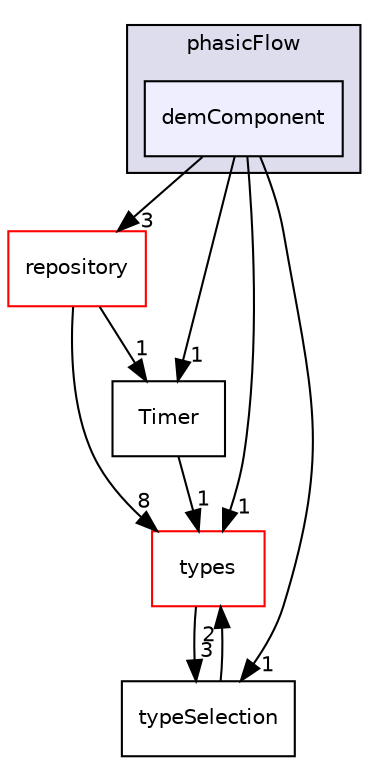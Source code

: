 digraph "src/phasicFlow/demComponent" {
  compound=true
  node [ fontsize="10", fontname="Helvetica"];
  edge [ labelfontsize="10", labelfontname="Helvetica"];
  subgraph clusterdir_cd7a5046d028e114fc17b2ebc2bd02d2 {
    graph [ bgcolor="#ddddee", pencolor="black", label="phasicFlow" fontname="Helvetica", fontsize="10", URL="dir_cd7a5046d028e114fc17b2ebc2bd02d2.html"]
  dir_29b407a9c788ba2969f3828ab07e1884 [shape=box, label="demComponent", style="filled", fillcolor="#eeeeff", pencolor="black", URL="dir_29b407a9c788ba2969f3828ab07e1884.html"];
  }
  dir_8a09dd5b7fce343a5c545316ddba4e1b [shape=box label="repository" fillcolor="white" style="filled" color="red" URL="dir_8a09dd5b7fce343a5c545316ddba4e1b.html"];
  dir_e8baec020e471dff3bc06b812491e6c5 [shape=box label="types" fillcolor="white" style="filled" color="red" URL="dir_e8baec020e471dff3bc06b812491e6c5.html"];
  dir_d08d2b79f34083bef6f49ca610481fd2 [shape=box label="Timer" URL="dir_d08d2b79f34083bef6f49ca610481fd2.html"];
  dir_4419dd78bee2bde1362d842a02bd0463 [shape=box label="typeSelection" URL="dir_4419dd78bee2bde1362d842a02bd0463.html"];
  dir_8a09dd5b7fce343a5c545316ddba4e1b->dir_e8baec020e471dff3bc06b812491e6c5 [headlabel="8", labeldistance=1.5 headhref="dir_000124_000175.html"];
  dir_8a09dd5b7fce343a5c545316ddba4e1b->dir_d08d2b79f34083bef6f49ca610481fd2 [headlabel="1", labeldistance=1.5 headhref="dir_000124_000173.html"];
  dir_e8baec020e471dff3bc06b812491e6c5->dir_4419dd78bee2bde1362d842a02bd0463 [headlabel="3", labeldistance=1.5 headhref="dir_000175_000179.html"];
  dir_29b407a9c788ba2969f3828ab07e1884->dir_8a09dd5b7fce343a5c545316ddba4e1b [headlabel="3", labeldistance=1.5 headhref="dir_000111_000124.html"];
  dir_29b407a9c788ba2969f3828ab07e1884->dir_e8baec020e471dff3bc06b812491e6c5 [headlabel="1", labeldistance=1.5 headhref="dir_000111_000175.html"];
  dir_29b407a9c788ba2969f3828ab07e1884->dir_d08d2b79f34083bef6f49ca610481fd2 [headlabel="1", labeldistance=1.5 headhref="dir_000111_000173.html"];
  dir_29b407a9c788ba2969f3828ab07e1884->dir_4419dd78bee2bde1362d842a02bd0463 [headlabel="1", labeldistance=1.5 headhref="dir_000111_000179.html"];
  dir_d08d2b79f34083bef6f49ca610481fd2->dir_e8baec020e471dff3bc06b812491e6c5 [headlabel="1", labeldistance=1.5 headhref="dir_000173_000175.html"];
  dir_4419dd78bee2bde1362d842a02bd0463->dir_e8baec020e471dff3bc06b812491e6c5 [headlabel="2", labeldistance=1.5 headhref="dir_000179_000175.html"];
}
